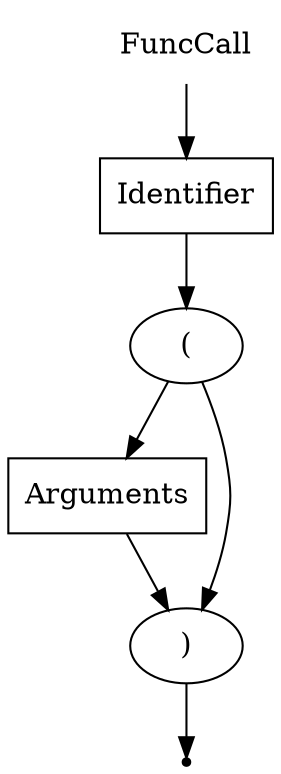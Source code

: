 digraph FuncCall {
  start [label="FuncCall" shape=plaintext];
  A [label="Identifier" shape=box];
  B [label="(" shape=oval];
  C [label="Arguments" shape=box];
  D [label=")" shape=oval];
  end [label="" shape=point];

  start -> A;
  A -> B;
  B -> C;
  B -> D;
  C -> D;
  D -> end;
}
